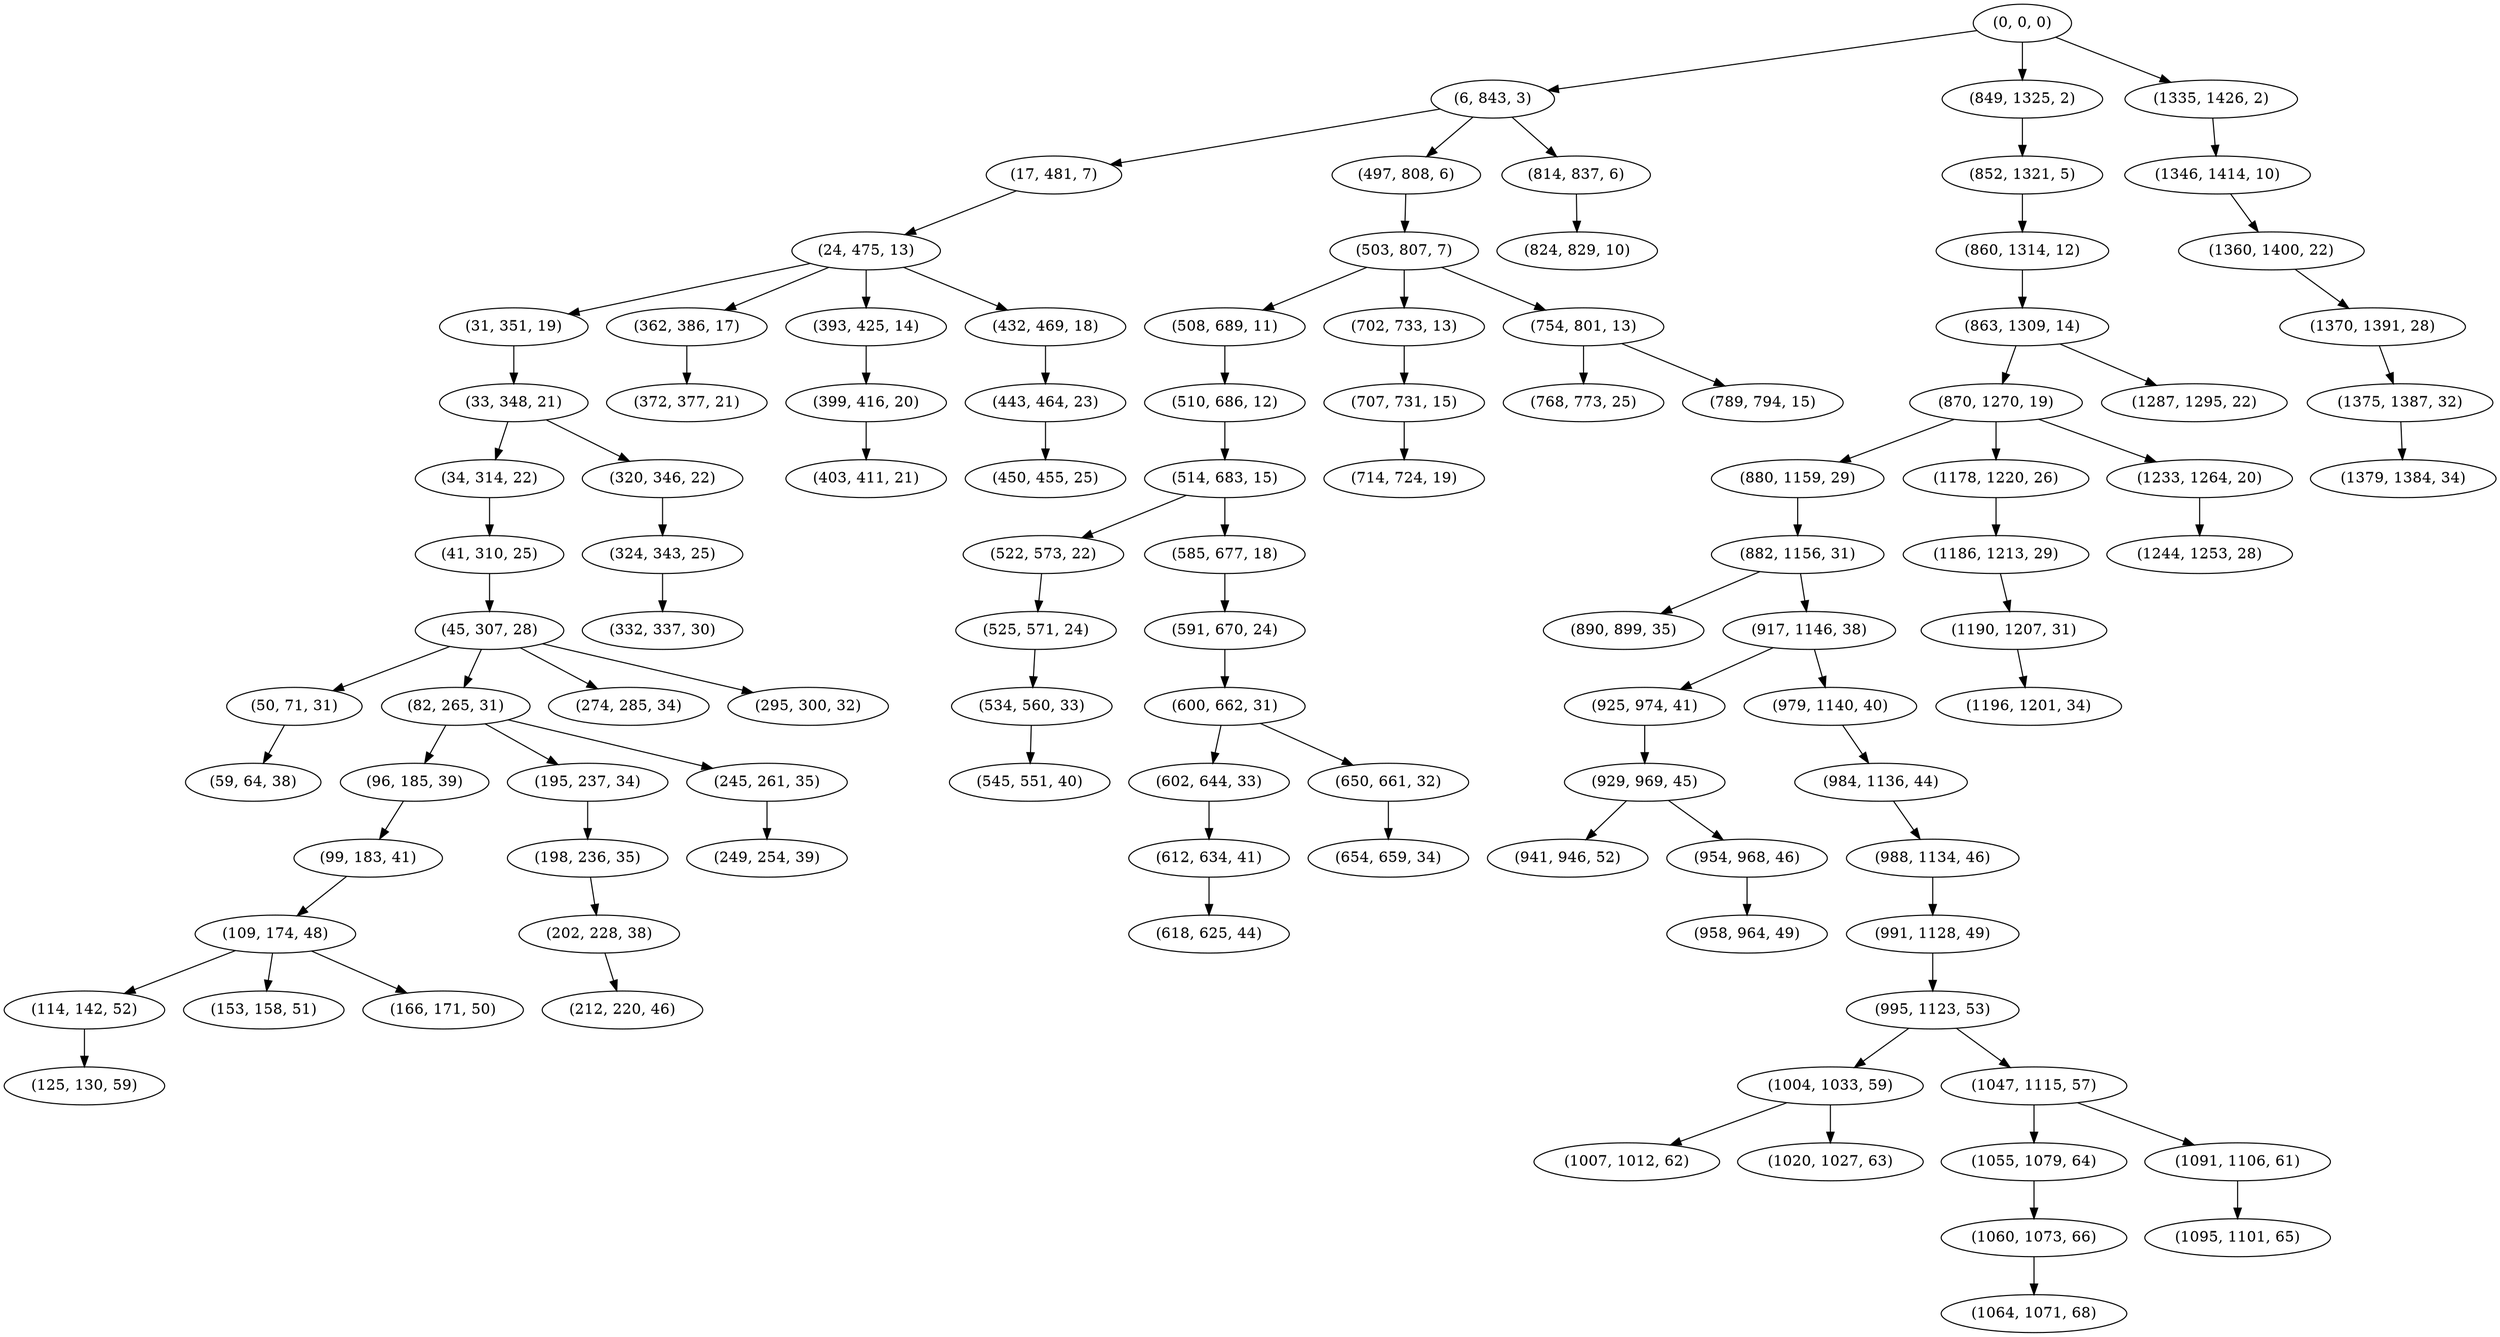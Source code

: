 digraph tree {
    "(0, 0, 0)";
    "(6, 843, 3)";
    "(17, 481, 7)";
    "(24, 475, 13)";
    "(31, 351, 19)";
    "(33, 348, 21)";
    "(34, 314, 22)";
    "(41, 310, 25)";
    "(45, 307, 28)";
    "(50, 71, 31)";
    "(59, 64, 38)";
    "(82, 265, 31)";
    "(96, 185, 39)";
    "(99, 183, 41)";
    "(109, 174, 48)";
    "(114, 142, 52)";
    "(125, 130, 59)";
    "(153, 158, 51)";
    "(166, 171, 50)";
    "(195, 237, 34)";
    "(198, 236, 35)";
    "(202, 228, 38)";
    "(212, 220, 46)";
    "(245, 261, 35)";
    "(249, 254, 39)";
    "(274, 285, 34)";
    "(295, 300, 32)";
    "(320, 346, 22)";
    "(324, 343, 25)";
    "(332, 337, 30)";
    "(362, 386, 17)";
    "(372, 377, 21)";
    "(393, 425, 14)";
    "(399, 416, 20)";
    "(403, 411, 21)";
    "(432, 469, 18)";
    "(443, 464, 23)";
    "(450, 455, 25)";
    "(497, 808, 6)";
    "(503, 807, 7)";
    "(508, 689, 11)";
    "(510, 686, 12)";
    "(514, 683, 15)";
    "(522, 573, 22)";
    "(525, 571, 24)";
    "(534, 560, 33)";
    "(545, 551, 40)";
    "(585, 677, 18)";
    "(591, 670, 24)";
    "(600, 662, 31)";
    "(602, 644, 33)";
    "(612, 634, 41)";
    "(618, 625, 44)";
    "(650, 661, 32)";
    "(654, 659, 34)";
    "(702, 733, 13)";
    "(707, 731, 15)";
    "(714, 724, 19)";
    "(754, 801, 13)";
    "(768, 773, 25)";
    "(789, 794, 15)";
    "(814, 837, 6)";
    "(824, 829, 10)";
    "(849, 1325, 2)";
    "(852, 1321, 5)";
    "(860, 1314, 12)";
    "(863, 1309, 14)";
    "(870, 1270, 19)";
    "(880, 1159, 29)";
    "(882, 1156, 31)";
    "(890, 899, 35)";
    "(917, 1146, 38)";
    "(925, 974, 41)";
    "(929, 969, 45)";
    "(941, 946, 52)";
    "(954, 968, 46)";
    "(958, 964, 49)";
    "(979, 1140, 40)";
    "(984, 1136, 44)";
    "(988, 1134, 46)";
    "(991, 1128, 49)";
    "(995, 1123, 53)";
    "(1004, 1033, 59)";
    "(1007, 1012, 62)";
    "(1020, 1027, 63)";
    "(1047, 1115, 57)";
    "(1055, 1079, 64)";
    "(1060, 1073, 66)";
    "(1064, 1071, 68)";
    "(1091, 1106, 61)";
    "(1095, 1101, 65)";
    "(1178, 1220, 26)";
    "(1186, 1213, 29)";
    "(1190, 1207, 31)";
    "(1196, 1201, 34)";
    "(1233, 1264, 20)";
    "(1244, 1253, 28)";
    "(1287, 1295, 22)";
    "(1335, 1426, 2)";
    "(1346, 1414, 10)";
    "(1360, 1400, 22)";
    "(1370, 1391, 28)";
    "(1375, 1387, 32)";
    "(1379, 1384, 34)";
    "(0, 0, 0)" -> "(6, 843, 3)";
    "(0, 0, 0)" -> "(849, 1325, 2)";
    "(0, 0, 0)" -> "(1335, 1426, 2)";
    "(6, 843, 3)" -> "(17, 481, 7)";
    "(6, 843, 3)" -> "(497, 808, 6)";
    "(6, 843, 3)" -> "(814, 837, 6)";
    "(17, 481, 7)" -> "(24, 475, 13)";
    "(24, 475, 13)" -> "(31, 351, 19)";
    "(24, 475, 13)" -> "(362, 386, 17)";
    "(24, 475, 13)" -> "(393, 425, 14)";
    "(24, 475, 13)" -> "(432, 469, 18)";
    "(31, 351, 19)" -> "(33, 348, 21)";
    "(33, 348, 21)" -> "(34, 314, 22)";
    "(33, 348, 21)" -> "(320, 346, 22)";
    "(34, 314, 22)" -> "(41, 310, 25)";
    "(41, 310, 25)" -> "(45, 307, 28)";
    "(45, 307, 28)" -> "(50, 71, 31)";
    "(45, 307, 28)" -> "(82, 265, 31)";
    "(45, 307, 28)" -> "(274, 285, 34)";
    "(45, 307, 28)" -> "(295, 300, 32)";
    "(50, 71, 31)" -> "(59, 64, 38)";
    "(82, 265, 31)" -> "(96, 185, 39)";
    "(82, 265, 31)" -> "(195, 237, 34)";
    "(82, 265, 31)" -> "(245, 261, 35)";
    "(96, 185, 39)" -> "(99, 183, 41)";
    "(99, 183, 41)" -> "(109, 174, 48)";
    "(109, 174, 48)" -> "(114, 142, 52)";
    "(109, 174, 48)" -> "(153, 158, 51)";
    "(109, 174, 48)" -> "(166, 171, 50)";
    "(114, 142, 52)" -> "(125, 130, 59)";
    "(195, 237, 34)" -> "(198, 236, 35)";
    "(198, 236, 35)" -> "(202, 228, 38)";
    "(202, 228, 38)" -> "(212, 220, 46)";
    "(245, 261, 35)" -> "(249, 254, 39)";
    "(320, 346, 22)" -> "(324, 343, 25)";
    "(324, 343, 25)" -> "(332, 337, 30)";
    "(362, 386, 17)" -> "(372, 377, 21)";
    "(393, 425, 14)" -> "(399, 416, 20)";
    "(399, 416, 20)" -> "(403, 411, 21)";
    "(432, 469, 18)" -> "(443, 464, 23)";
    "(443, 464, 23)" -> "(450, 455, 25)";
    "(497, 808, 6)" -> "(503, 807, 7)";
    "(503, 807, 7)" -> "(508, 689, 11)";
    "(503, 807, 7)" -> "(702, 733, 13)";
    "(503, 807, 7)" -> "(754, 801, 13)";
    "(508, 689, 11)" -> "(510, 686, 12)";
    "(510, 686, 12)" -> "(514, 683, 15)";
    "(514, 683, 15)" -> "(522, 573, 22)";
    "(514, 683, 15)" -> "(585, 677, 18)";
    "(522, 573, 22)" -> "(525, 571, 24)";
    "(525, 571, 24)" -> "(534, 560, 33)";
    "(534, 560, 33)" -> "(545, 551, 40)";
    "(585, 677, 18)" -> "(591, 670, 24)";
    "(591, 670, 24)" -> "(600, 662, 31)";
    "(600, 662, 31)" -> "(602, 644, 33)";
    "(600, 662, 31)" -> "(650, 661, 32)";
    "(602, 644, 33)" -> "(612, 634, 41)";
    "(612, 634, 41)" -> "(618, 625, 44)";
    "(650, 661, 32)" -> "(654, 659, 34)";
    "(702, 733, 13)" -> "(707, 731, 15)";
    "(707, 731, 15)" -> "(714, 724, 19)";
    "(754, 801, 13)" -> "(768, 773, 25)";
    "(754, 801, 13)" -> "(789, 794, 15)";
    "(814, 837, 6)" -> "(824, 829, 10)";
    "(849, 1325, 2)" -> "(852, 1321, 5)";
    "(852, 1321, 5)" -> "(860, 1314, 12)";
    "(860, 1314, 12)" -> "(863, 1309, 14)";
    "(863, 1309, 14)" -> "(870, 1270, 19)";
    "(863, 1309, 14)" -> "(1287, 1295, 22)";
    "(870, 1270, 19)" -> "(880, 1159, 29)";
    "(870, 1270, 19)" -> "(1178, 1220, 26)";
    "(870, 1270, 19)" -> "(1233, 1264, 20)";
    "(880, 1159, 29)" -> "(882, 1156, 31)";
    "(882, 1156, 31)" -> "(890, 899, 35)";
    "(882, 1156, 31)" -> "(917, 1146, 38)";
    "(917, 1146, 38)" -> "(925, 974, 41)";
    "(917, 1146, 38)" -> "(979, 1140, 40)";
    "(925, 974, 41)" -> "(929, 969, 45)";
    "(929, 969, 45)" -> "(941, 946, 52)";
    "(929, 969, 45)" -> "(954, 968, 46)";
    "(954, 968, 46)" -> "(958, 964, 49)";
    "(979, 1140, 40)" -> "(984, 1136, 44)";
    "(984, 1136, 44)" -> "(988, 1134, 46)";
    "(988, 1134, 46)" -> "(991, 1128, 49)";
    "(991, 1128, 49)" -> "(995, 1123, 53)";
    "(995, 1123, 53)" -> "(1004, 1033, 59)";
    "(995, 1123, 53)" -> "(1047, 1115, 57)";
    "(1004, 1033, 59)" -> "(1007, 1012, 62)";
    "(1004, 1033, 59)" -> "(1020, 1027, 63)";
    "(1047, 1115, 57)" -> "(1055, 1079, 64)";
    "(1047, 1115, 57)" -> "(1091, 1106, 61)";
    "(1055, 1079, 64)" -> "(1060, 1073, 66)";
    "(1060, 1073, 66)" -> "(1064, 1071, 68)";
    "(1091, 1106, 61)" -> "(1095, 1101, 65)";
    "(1178, 1220, 26)" -> "(1186, 1213, 29)";
    "(1186, 1213, 29)" -> "(1190, 1207, 31)";
    "(1190, 1207, 31)" -> "(1196, 1201, 34)";
    "(1233, 1264, 20)" -> "(1244, 1253, 28)";
    "(1335, 1426, 2)" -> "(1346, 1414, 10)";
    "(1346, 1414, 10)" -> "(1360, 1400, 22)";
    "(1360, 1400, 22)" -> "(1370, 1391, 28)";
    "(1370, 1391, 28)" -> "(1375, 1387, 32)";
    "(1375, 1387, 32)" -> "(1379, 1384, 34)";
}
